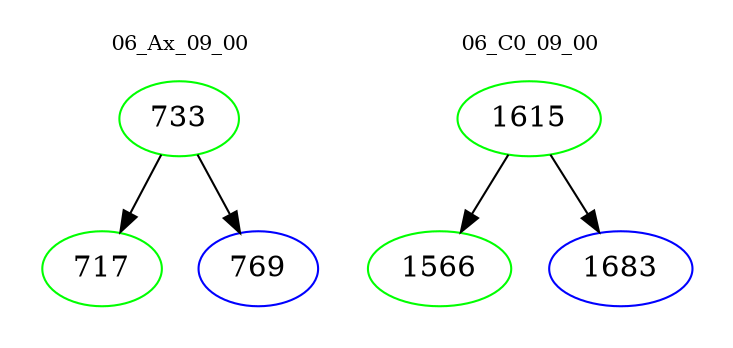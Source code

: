 digraph{
subgraph cluster_0 {
color = white
label = "06_Ax_09_00";
fontsize=10;
T0_733 [label="733", color="green"]
T0_733 -> T0_717 [color="black"]
T0_717 [label="717", color="green"]
T0_733 -> T0_769 [color="black"]
T0_769 [label="769", color="blue"]
}
subgraph cluster_1 {
color = white
label = "06_C0_09_00";
fontsize=10;
T1_1615 [label="1615", color="green"]
T1_1615 -> T1_1566 [color="black"]
T1_1566 [label="1566", color="green"]
T1_1615 -> T1_1683 [color="black"]
T1_1683 [label="1683", color="blue"]
}
}
